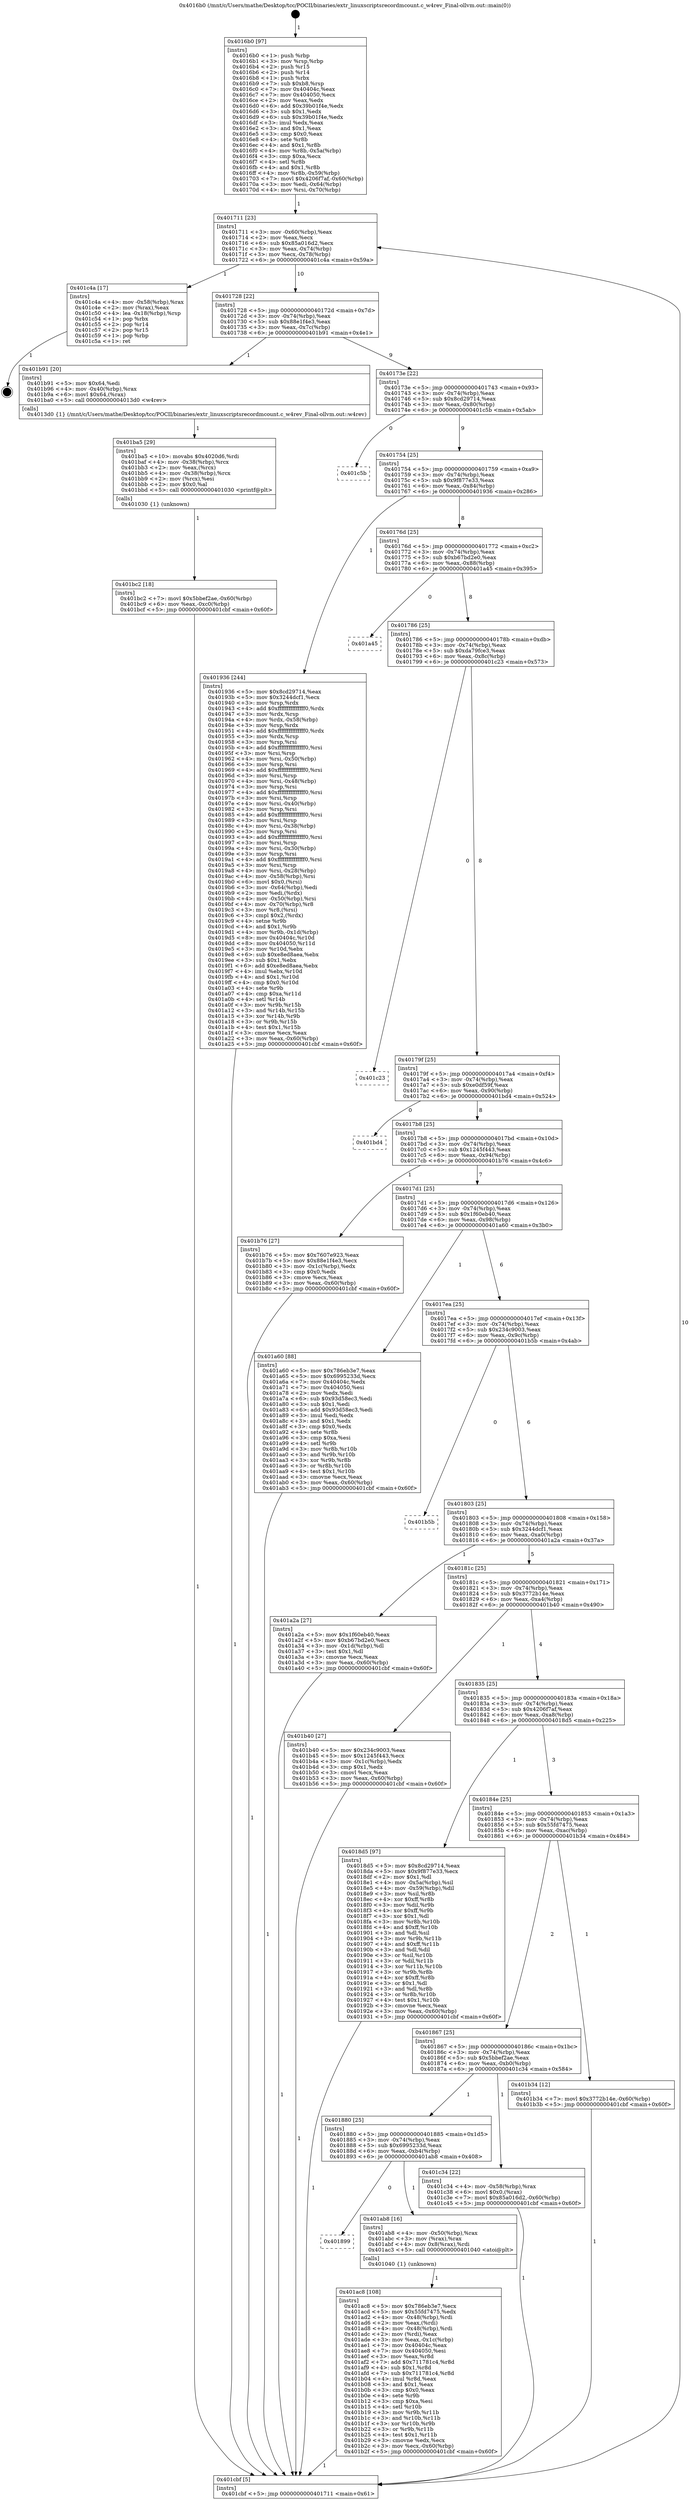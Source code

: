 digraph "0x4016b0" {
  label = "0x4016b0 (/mnt/c/Users/mathe/Desktop/tcc/POCII/binaries/extr_linuxscriptsrecordmcount.c_w4rev_Final-ollvm.out::main(0))"
  labelloc = "t"
  node[shape=record]

  Entry [label="",width=0.3,height=0.3,shape=circle,fillcolor=black,style=filled]
  "0x401711" [label="{
     0x401711 [23]\l
     | [instrs]\l
     &nbsp;&nbsp;0x401711 \<+3\>: mov -0x60(%rbp),%eax\l
     &nbsp;&nbsp;0x401714 \<+2\>: mov %eax,%ecx\l
     &nbsp;&nbsp;0x401716 \<+6\>: sub $0x85a016d2,%ecx\l
     &nbsp;&nbsp;0x40171c \<+3\>: mov %eax,-0x74(%rbp)\l
     &nbsp;&nbsp;0x40171f \<+3\>: mov %ecx,-0x78(%rbp)\l
     &nbsp;&nbsp;0x401722 \<+6\>: je 0000000000401c4a \<main+0x59a\>\l
  }"]
  "0x401c4a" [label="{
     0x401c4a [17]\l
     | [instrs]\l
     &nbsp;&nbsp;0x401c4a \<+4\>: mov -0x58(%rbp),%rax\l
     &nbsp;&nbsp;0x401c4e \<+2\>: mov (%rax),%eax\l
     &nbsp;&nbsp;0x401c50 \<+4\>: lea -0x18(%rbp),%rsp\l
     &nbsp;&nbsp;0x401c54 \<+1\>: pop %rbx\l
     &nbsp;&nbsp;0x401c55 \<+2\>: pop %r14\l
     &nbsp;&nbsp;0x401c57 \<+2\>: pop %r15\l
     &nbsp;&nbsp;0x401c59 \<+1\>: pop %rbp\l
     &nbsp;&nbsp;0x401c5a \<+1\>: ret\l
  }"]
  "0x401728" [label="{
     0x401728 [22]\l
     | [instrs]\l
     &nbsp;&nbsp;0x401728 \<+5\>: jmp 000000000040172d \<main+0x7d\>\l
     &nbsp;&nbsp;0x40172d \<+3\>: mov -0x74(%rbp),%eax\l
     &nbsp;&nbsp;0x401730 \<+5\>: sub $0x88e1f4e3,%eax\l
     &nbsp;&nbsp;0x401735 \<+3\>: mov %eax,-0x7c(%rbp)\l
     &nbsp;&nbsp;0x401738 \<+6\>: je 0000000000401b91 \<main+0x4e1\>\l
  }"]
  Exit [label="",width=0.3,height=0.3,shape=circle,fillcolor=black,style=filled,peripheries=2]
  "0x401b91" [label="{
     0x401b91 [20]\l
     | [instrs]\l
     &nbsp;&nbsp;0x401b91 \<+5\>: mov $0x64,%edi\l
     &nbsp;&nbsp;0x401b96 \<+4\>: mov -0x40(%rbp),%rax\l
     &nbsp;&nbsp;0x401b9a \<+6\>: movl $0x64,(%rax)\l
     &nbsp;&nbsp;0x401ba0 \<+5\>: call 00000000004013d0 \<w4rev\>\l
     | [calls]\l
     &nbsp;&nbsp;0x4013d0 \{1\} (/mnt/c/Users/mathe/Desktop/tcc/POCII/binaries/extr_linuxscriptsrecordmcount.c_w4rev_Final-ollvm.out::w4rev)\l
  }"]
  "0x40173e" [label="{
     0x40173e [22]\l
     | [instrs]\l
     &nbsp;&nbsp;0x40173e \<+5\>: jmp 0000000000401743 \<main+0x93\>\l
     &nbsp;&nbsp;0x401743 \<+3\>: mov -0x74(%rbp),%eax\l
     &nbsp;&nbsp;0x401746 \<+5\>: sub $0x8cd29714,%eax\l
     &nbsp;&nbsp;0x40174b \<+3\>: mov %eax,-0x80(%rbp)\l
     &nbsp;&nbsp;0x40174e \<+6\>: je 0000000000401c5b \<main+0x5ab\>\l
  }"]
  "0x401bc2" [label="{
     0x401bc2 [18]\l
     | [instrs]\l
     &nbsp;&nbsp;0x401bc2 \<+7\>: movl $0x5bbef2ae,-0x60(%rbp)\l
     &nbsp;&nbsp;0x401bc9 \<+6\>: mov %eax,-0xc0(%rbp)\l
     &nbsp;&nbsp;0x401bcf \<+5\>: jmp 0000000000401cbf \<main+0x60f\>\l
  }"]
  "0x401c5b" [label="{
     0x401c5b\l
  }", style=dashed]
  "0x401754" [label="{
     0x401754 [25]\l
     | [instrs]\l
     &nbsp;&nbsp;0x401754 \<+5\>: jmp 0000000000401759 \<main+0xa9\>\l
     &nbsp;&nbsp;0x401759 \<+3\>: mov -0x74(%rbp),%eax\l
     &nbsp;&nbsp;0x40175c \<+5\>: sub $0x9f877e33,%eax\l
     &nbsp;&nbsp;0x401761 \<+6\>: mov %eax,-0x84(%rbp)\l
     &nbsp;&nbsp;0x401767 \<+6\>: je 0000000000401936 \<main+0x286\>\l
  }"]
  "0x401ba5" [label="{
     0x401ba5 [29]\l
     | [instrs]\l
     &nbsp;&nbsp;0x401ba5 \<+10\>: movabs $0x4020d6,%rdi\l
     &nbsp;&nbsp;0x401baf \<+4\>: mov -0x38(%rbp),%rcx\l
     &nbsp;&nbsp;0x401bb3 \<+2\>: mov %eax,(%rcx)\l
     &nbsp;&nbsp;0x401bb5 \<+4\>: mov -0x38(%rbp),%rcx\l
     &nbsp;&nbsp;0x401bb9 \<+2\>: mov (%rcx),%esi\l
     &nbsp;&nbsp;0x401bbb \<+2\>: mov $0x0,%al\l
     &nbsp;&nbsp;0x401bbd \<+5\>: call 0000000000401030 \<printf@plt\>\l
     | [calls]\l
     &nbsp;&nbsp;0x401030 \{1\} (unknown)\l
  }"]
  "0x401936" [label="{
     0x401936 [244]\l
     | [instrs]\l
     &nbsp;&nbsp;0x401936 \<+5\>: mov $0x8cd29714,%eax\l
     &nbsp;&nbsp;0x40193b \<+5\>: mov $0x3244dcf1,%ecx\l
     &nbsp;&nbsp;0x401940 \<+3\>: mov %rsp,%rdx\l
     &nbsp;&nbsp;0x401943 \<+4\>: add $0xfffffffffffffff0,%rdx\l
     &nbsp;&nbsp;0x401947 \<+3\>: mov %rdx,%rsp\l
     &nbsp;&nbsp;0x40194a \<+4\>: mov %rdx,-0x58(%rbp)\l
     &nbsp;&nbsp;0x40194e \<+3\>: mov %rsp,%rdx\l
     &nbsp;&nbsp;0x401951 \<+4\>: add $0xfffffffffffffff0,%rdx\l
     &nbsp;&nbsp;0x401955 \<+3\>: mov %rdx,%rsp\l
     &nbsp;&nbsp;0x401958 \<+3\>: mov %rsp,%rsi\l
     &nbsp;&nbsp;0x40195b \<+4\>: add $0xfffffffffffffff0,%rsi\l
     &nbsp;&nbsp;0x40195f \<+3\>: mov %rsi,%rsp\l
     &nbsp;&nbsp;0x401962 \<+4\>: mov %rsi,-0x50(%rbp)\l
     &nbsp;&nbsp;0x401966 \<+3\>: mov %rsp,%rsi\l
     &nbsp;&nbsp;0x401969 \<+4\>: add $0xfffffffffffffff0,%rsi\l
     &nbsp;&nbsp;0x40196d \<+3\>: mov %rsi,%rsp\l
     &nbsp;&nbsp;0x401970 \<+4\>: mov %rsi,-0x48(%rbp)\l
     &nbsp;&nbsp;0x401974 \<+3\>: mov %rsp,%rsi\l
     &nbsp;&nbsp;0x401977 \<+4\>: add $0xfffffffffffffff0,%rsi\l
     &nbsp;&nbsp;0x40197b \<+3\>: mov %rsi,%rsp\l
     &nbsp;&nbsp;0x40197e \<+4\>: mov %rsi,-0x40(%rbp)\l
     &nbsp;&nbsp;0x401982 \<+3\>: mov %rsp,%rsi\l
     &nbsp;&nbsp;0x401985 \<+4\>: add $0xfffffffffffffff0,%rsi\l
     &nbsp;&nbsp;0x401989 \<+3\>: mov %rsi,%rsp\l
     &nbsp;&nbsp;0x40198c \<+4\>: mov %rsi,-0x38(%rbp)\l
     &nbsp;&nbsp;0x401990 \<+3\>: mov %rsp,%rsi\l
     &nbsp;&nbsp;0x401993 \<+4\>: add $0xfffffffffffffff0,%rsi\l
     &nbsp;&nbsp;0x401997 \<+3\>: mov %rsi,%rsp\l
     &nbsp;&nbsp;0x40199a \<+4\>: mov %rsi,-0x30(%rbp)\l
     &nbsp;&nbsp;0x40199e \<+3\>: mov %rsp,%rsi\l
     &nbsp;&nbsp;0x4019a1 \<+4\>: add $0xfffffffffffffff0,%rsi\l
     &nbsp;&nbsp;0x4019a5 \<+3\>: mov %rsi,%rsp\l
     &nbsp;&nbsp;0x4019a8 \<+4\>: mov %rsi,-0x28(%rbp)\l
     &nbsp;&nbsp;0x4019ac \<+4\>: mov -0x58(%rbp),%rsi\l
     &nbsp;&nbsp;0x4019b0 \<+6\>: movl $0x0,(%rsi)\l
     &nbsp;&nbsp;0x4019b6 \<+3\>: mov -0x64(%rbp),%edi\l
     &nbsp;&nbsp;0x4019b9 \<+2\>: mov %edi,(%rdx)\l
     &nbsp;&nbsp;0x4019bb \<+4\>: mov -0x50(%rbp),%rsi\l
     &nbsp;&nbsp;0x4019bf \<+4\>: mov -0x70(%rbp),%r8\l
     &nbsp;&nbsp;0x4019c3 \<+3\>: mov %r8,(%rsi)\l
     &nbsp;&nbsp;0x4019c6 \<+3\>: cmpl $0x2,(%rdx)\l
     &nbsp;&nbsp;0x4019c9 \<+4\>: setne %r9b\l
     &nbsp;&nbsp;0x4019cd \<+4\>: and $0x1,%r9b\l
     &nbsp;&nbsp;0x4019d1 \<+4\>: mov %r9b,-0x1d(%rbp)\l
     &nbsp;&nbsp;0x4019d5 \<+8\>: mov 0x40404c,%r10d\l
     &nbsp;&nbsp;0x4019dd \<+8\>: mov 0x404050,%r11d\l
     &nbsp;&nbsp;0x4019e5 \<+3\>: mov %r10d,%ebx\l
     &nbsp;&nbsp;0x4019e8 \<+6\>: sub $0xe8ed8aea,%ebx\l
     &nbsp;&nbsp;0x4019ee \<+3\>: sub $0x1,%ebx\l
     &nbsp;&nbsp;0x4019f1 \<+6\>: add $0xe8ed8aea,%ebx\l
     &nbsp;&nbsp;0x4019f7 \<+4\>: imul %ebx,%r10d\l
     &nbsp;&nbsp;0x4019fb \<+4\>: and $0x1,%r10d\l
     &nbsp;&nbsp;0x4019ff \<+4\>: cmp $0x0,%r10d\l
     &nbsp;&nbsp;0x401a03 \<+4\>: sete %r9b\l
     &nbsp;&nbsp;0x401a07 \<+4\>: cmp $0xa,%r11d\l
     &nbsp;&nbsp;0x401a0b \<+4\>: setl %r14b\l
     &nbsp;&nbsp;0x401a0f \<+3\>: mov %r9b,%r15b\l
     &nbsp;&nbsp;0x401a12 \<+3\>: and %r14b,%r15b\l
     &nbsp;&nbsp;0x401a15 \<+3\>: xor %r14b,%r9b\l
     &nbsp;&nbsp;0x401a18 \<+3\>: or %r9b,%r15b\l
     &nbsp;&nbsp;0x401a1b \<+4\>: test $0x1,%r15b\l
     &nbsp;&nbsp;0x401a1f \<+3\>: cmovne %ecx,%eax\l
     &nbsp;&nbsp;0x401a22 \<+3\>: mov %eax,-0x60(%rbp)\l
     &nbsp;&nbsp;0x401a25 \<+5\>: jmp 0000000000401cbf \<main+0x60f\>\l
  }"]
  "0x40176d" [label="{
     0x40176d [25]\l
     | [instrs]\l
     &nbsp;&nbsp;0x40176d \<+5\>: jmp 0000000000401772 \<main+0xc2\>\l
     &nbsp;&nbsp;0x401772 \<+3\>: mov -0x74(%rbp),%eax\l
     &nbsp;&nbsp;0x401775 \<+5\>: sub $0xb67bd2e0,%eax\l
     &nbsp;&nbsp;0x40177a \<+6\>: mov %eax,-0x88(%rbp)\l
     &nbsp;&nbsp;0x401780 \<+6\>: je 0000000000401a45 \<main+0x395\>\l
  }"]
  "0x401ac8" [label="{
     0x401ac8 [108]\l
     | [instrs]\l
     &nbsp;&nbsp;0x401ac8 \<+5\>: mov $0x786eb3e7,%ecx\l
     &nbsp;&nbsp;0x401acd \<+5\>: mov $0x55fd7475,%edx\l
     &nbsp;&nbsp;0x401ad2 \<+4\>: mov -0x48(%rbp),%rdi\l
     &nbsp;&nbsp;0x401ad6 \<+2\>: mov %eax,(%rdi)\l
     &nbsp;&nbsp;0x401ad8 \<+4\>: mov -0x48(%rbp),%rdi\l
     &nbsp;&nbsp;0x401adc \<+2\>: mov (%rdi),%eax\l
     &nbsp;&nbsp;0x401ade \<+3\>: mov %eax,-0x1c(%rbp)\l
     &nbsp;&nbsp;0x401ae1 \<+7\>: mov 0x40404c,%eax\l
     &nbsp;&nbsp;0x401ae8 \<+7\>: mov 0x404050,%esi\l
     &nbsp;&nbsp;0x401aef \<+3\>: mov %eax,%r8d\l
     &nbsp;&nbsp;0x401af2 \<+7\>: add $0x711781c4,%r8d\l
     &nbsp;&nbsp;0x401af9 \<+4\>: sub $0x1,%r8d\l
     &nbsp;&nbsp;0x401afd \<+7\>: sub $0x711781c4,%r8d\l
     &nbsp;&nbsp;0x401b04 \<+4\>: imul %r8d,%eax\l
     &nbsp;&nbsp;0x401b08 \<+3\>: and $0x1,%eax\l
     &nbsp;&nbsp;0x401b0b \<+3\>: cmp $0x0,%eax\l
     &nbsp;&nbsp;0x401b0e \<+4\>: sete %r9b\l
     &nbsp;&nbsp;0x401b12 \<+3\>: cmp $0xa,%esi\l
     &nbsp;&nbsp;0x401b15 \<+4\>: setl %r10b\l
     &nbsp;&nbsp;0x401b19 \<+3\>: mov %r9b,%r11b\l
     &nbsp;&nbsp;0x401b1c \<+3\>: and %r10b,%r11b\l
     &nbsp;&nbsp;0x401b1f \<+3\>: xor %r10b,%r9b\l
     &nbsp;&nbsp;0x401b22 \<+3\>: or %r9b,%r11b\l
     &nbsp;&nbsp;0x401b25 \<+4\>: test $0x1,%r11b\l
     &nbsp;&nbsp;0x401b29 \<+3\>: cmovne %edx,%ecx\l
     &nbsp;&nbsp;0x401b2c \<+3\>: mov %ecx,-0x60(%rbp)\l
     &nbsp;&nbsp;0x401b2f \<+5\>: jmp 0000000000401cbf \<main+0x60f\>\l
  }"]
  "0x401a45" [label="{
     0x401a45\l
  }", style=dashed]
  "0x401786" [label="{
     0x401786 [25]\l
     | [instrs]\l
     &nbsp;&nbsp;0x401786 \<+5\>: jmp 000000000040178b \<main+0xdb\>\l
     &nbsp;&nbsp;0x40178b \<+3\>: mov -0x74(%rbp),%eax\l
     &nbsp;&nbsp;0x40178e \<+5\>: sub $0xda79fce3,%eax\l
     &nbsp;&nbsp;0x401793 \<+6\>: mov %eax,-0x8c(%rbp)\l
     &nbsp;&nbsp;0x401799 \<+6\>: je 0000000000401c23 \<main+0x573\>\l
  }"]
  "0x401899" [label="{
     0x401899\l
  }", style=dashed]
  "0x401c23" [label="{
     0x401c23\l
  }", style=dashed]
  "0x40179f" [label="{
     0x40179f [25]\l
     | [instrs]\l
     &nbsp;&nbsp;0x40179f \<+5\>: jmp 00000000004017a4 \<main+0xf4\>\l
     &nbsp;&nbsp;0x4017a4 \<+3\>: mov -0x74(%rbp),%eax\l
     &nbsp;&nbsp;0x4017a7 \<+5\>: sub $0xe0df59f,%eax\l
     &nbsp;&nbsp;0x4017ac \<+6\>: mov %eax,-0x90(%rbp)\l
     &nbsp;&nbsp;0x4017b2 \<+6\>: je 0000000000401bd4 \<main+0x524\>\l
  }"]
  "0x401ab8" [label="{
     0x401ab8 [16]\l
     | [instrs]\l
     &nbsp;&nbsp;0x401ab8 \<+4\>: mov -0x50(%rbp),%rax\l
     &nbsp;&nbsp;0x401abc \<+3\>: mov (%rax),%rax\l
     &nbsp;&nbsp;0x401abf \<+4\>: mov 0x8(%rax),%rdi\l
     &nbsp;&nbsp;0x401ac3 \<+5\>: call 0000000000401040 \<atoi@plt\>\l
     | [calls]\l
     &nbsp;&nbsp;0x401040 \{1\} (unknown)\l
  }"]
  "0x401bd4" [label="{
     0x401bd4\l
  }", style=dashed]
  "0x4017b8" [label="{
     0x4017b8 [25]\l
     | [instrs]\l
     &nbsp;&nbsp;0x4017b8 \<+5\>: jmp 00000000004017bd \<main+0x10d\>\l
     &nbsp;&nbsp;0x4017bd \<+3\>: mov -0x74(%rbp),%eax\l
     &nbsp;&nbsp;0x4017c0 \<+5\>: sub $0x1245f443,%eax\l
     &nbsp;&nbsp;0x4017c5 \<+6\>: mov %eax,-0x94(%rbp)\l
     &nbsp;&nbsp;0x4017cb \<+6\>: je 0000000000401b76 \<main+0x4c6\>\l
  }"]
  "0x401880" [label="{
     0x401880 [25]\l
     | [instrs]\l
     &nbsp;&nbsp;0x401880 \<+5\>: jmp 0000000000401885 \<main+0x1d5\>\l
     &nbsp;&nbsp;0x401885 \<+3\>: mov -0x74(%rbp),%eax\l
     &nbsp;&nbsp;0x401888 \<+5\>: sub $0x6995233d,%eax\l
     &nbsp;&nbsp;0x40188d \<+6\>: mov %eax,-0xb4(%rbp)\l
     &nbsp;&nbsp;0x401893 \<+6\>: je 0000000000401ab8 \<main+0x408\>\l
  }"]
  "0x401b76" [label="{
     0x401b76 [27]\l
     | [instrs]\l
     &nbsp;&nbsp;0x401b76 \<+5\>: mov $0x7607e923,%eax\l
     &nbsp;&nbsp;0x401b7b \<+5\>: mov $0x88e1f4e3,%ecx\l
     &nbsp;&nbsp;0x401b80 \<+3\>: mov -0x1c(%rbp),%edx\l
     &nbsp;&nbsp;0x401b83 \<+3\>: cmp $0x0,%edx\l
     &nbsp;&nbsp;0x401b86 \<+3\>: cmove %ecx,%eax\l
     &nbsp;&nbsp;0x401b89 \<+3\>: mov %eax,-0x60(%rbp)\l
     &nbsp;&nbsp;0x401b8c \<+5\>: jmp 0000000000401cbf \<main+0x60f\>\l
  }"]
  "0x4017d1" [label="{
     0x4017d1 [25]\l
     | [instrs]\l
     &nbsp;&nbsp;0x4017d1 \<+5\>: jmp 00000000004017d6 \<main+0x126\>\l
     &nbsp;&nbsp;0x4017d6 \<+3\>: mov -0x74(%rbp),%eax\l
     &nbsp;&nbsp;0x4017d9 \<+5\>: sub $0x1f60eb40,%eax\l
     &nbsp;&nbsp;0x4017de \<+6\>: mov %eax,-0x98(%rbp)\l
     &nbsp;&nbsp;0x4017e4 \<+6\>: je 0000000000401a60 \<main+0x3b0\>\l
  }"]
  "0x401c34" [label="{
     0x401c34 [22]\l
     | [instrs]\l
     &nbsp;&nbsp;0x401c34 \<+4\>: mov -0x58(%rbp),%rax\l
     &nbsp;&nbsp;0x401c38 \<+6\>: movl $0x0,(%rax)\l
     &nbsp;&nbsp;0x401c3e \<+7\>: movl $0x85a016d2,-0x60(%rbp)\l
     &nbsp;&nbsp;0x401c45 \<+5\>: jmp 0000000000401cbf \<main+0x60f\>\l
  }"]
  "0x401a60" [label="{
     0x401a60 [88]\l
     | [instrs]\l
     &nbsp;&nbsp;0x401a60 \<+5\>: mov $0x786eb3e7,%eax\l
     &nbsp;&nbsp;0x401a65 \<+5\>: mov $0x6995233d,%ecx\l
     &nbsp;&nbsp;0x401a6a \<+7\>: mov 0x40404c,%edx\l
     &nbsp;&nbsp;0x401a71 \<+7\>: mov 0x404050,%esi\l
     &nbsp;&nbsp;0x401a78 \<+2\>: mov %edx,%edi\l
     &nbsp;&nbsp;0x401a7a \<+6\>: sub $0x93d58ec3,%edi\l
     &nbsp;&nbsp;0x401a80 \<+3\>: sub $0x1,%edi\l
     &nbsp;&nbsp;0x401a83 \<+6\>: add $0x93d58ec3,%edi\l
     &nbsp;&nbsp;0x401a89 \<+3\>: imul %edi,%edx\l
     &nbsp;&nbsp;0x401a8c \<+3\>: and $0x1,%edx\l
     &nbsp;&nbsp;0x401a8f \<+3\>: cmp $0x0,%edx\l
     &nbsp;&nbsp;0x401a92 \<+4\>: sete %r8b\l
     &nbsp;&nbsp;0x401a96 \<+3\>: cmp $0xa,%esi\l
     &nbsp;&nbsp;0x401a99 \<+4\>: setl %r9b\l
     &nbsp;&nbsp;0x401a9d \<+3\>: mov %r8b,%r10b\l
     &nbsp;&nbsp;0x401aa0 \<+3\>: and %r9b,%r10b\l
     &nbsp;&nbsp;0x401aa3 \<+3\>: xor %r9b,%r8b\l
     &nbsp;&nbsp;0x401aa6 \<+3\>: or %r8b,%r10b\l
     &nbsp;&nbsp;0x401aa9 \<+4\>: test $0x1,%r10b\l
     &nbsp;&nbsp;0x401aad \<+3\>: cmovne %ecx,%eax\l
     &nbsp;&nbsp;0x401ab0 \<+3\>: mov %eax,-0x60(%rbp)\l
     &nbsp;&nbsp;0x401ab3 \<+5\>: jmp 0000000000401cbf \<main+0x60f\>\l
  }"]
  "0x4017ea" [label="{
     0x4017ea [25]\l
     | [instrs]\l
     &nbsp;&nbsp;0x4017ea \<+5\>: jmp 00000000004017ef \<main+0x13f\>\l
     &nbsp;&nbsp;0x4017ef \<+3\>: mov -0x74(%rbp),%eax\l
     &nbsp;&nbsp;0x4017f2 \<+5\>: sub $0x234c9003,%eax\l
     &nbsp;&nbsp;0x4017f7 \<+6\>: mov %eax,-0x9c(%rbp)\l
     &nbsp;&nbsp;0x4017fd \<+6\>: je 0000000000401b5b \<main+0x4ab\>\l
  }"]
  "0x401867" [label="{
     0x401867 [25]\l
     | [instrs]\l
     &nbsp;&nbsp;0x401867 \<+5\>: jmp 000000000040186c \<main+0x1bc\>\l
     &nbsp;&nbsp;0x40186c \<+3\>: mov -0x74(%rbp),%eax\l
     &nbsp;&nbsp;0x40186f \<+5\>: sub $0x5bbef2ae,%eax\l
     &nbsp;&nbsp;0x401874 \<+6\>: mov %eax,-0xb0(%rbp)\l
     &nbsp;&nbsp;0x40187a \<+6\>: je 0000000000401c34 \<main+0x584\>\l
  }"]
  "0x401b5b" [label="{
     0x401b5b\l
  }", style=dashed]
  "0x401803" [label="{
     0x401803 [25]\l
     | [instrs]\l
     &nbsp;&nbsp;0x401803 \<+5\>: jmp 0000000000401808 \<main+0x158\>\l
     &nbsp;&nbsp;0x401808 \<+3\>: mov -0x74(%rbp),%eax\l
     &nbsp;&nbsp;0x40180b \<+5\>: sub $0x3244dcf1,%eax\l
     &nbsp;&nbsp;0x401810 \<+6\>: mov %eax,-0xa0(%rbp)\l
     &nbsp;&nbsp;0x401816 \<+6\>: je 0000000000401a2a \<main+0x37a\>\l
  }"]
  "0x401b34" [label="{
     0x401b34 [12]\l
     | [instrs]\l
     &nbsp;&nbsp;0x401b34 \<+7\>: movl $0x3772b14e,-0x60(%rbp)\l
     &nbsp;&nbsp;0x401b3b \<+5\>: jmp 0000000000401cbf \<main+0x60f\>\l
  }"]
  "0x401a2a" [label="{
     0x401a2a [27]\l
     | [instrs]\l
     &nbsp;&nbsp;0x401a2a \<+5\>: mov $0x1f60eb40,%eax\l
     &nbsp;&nbsp;0x401a2f \<+5\>: mov $0xb67bd2e0,%ecx\l
     &nbsp;&nbsp;0x401a34 \<+3\>: mov -0x1d(%rbp),%dl\l
     &nbsp;&nbsp;0x401a37 \<+3\>: test $0x1,%dl\l
     &nbsp;&nbsp;0x401a3a \<+3\>: cmovne %ecx,%eax\l
     &nbsp;&nbsp;0x401a3d \<+3\>: mov %eax,-0x60(%rbp)\l
     &nbsp;&nbsp;0x401a40 \<+5\>: jmp 0000000000401cbf \<main+0x60f\>\l
  }"]
  "0x40181c" [label="{
     0x40181c [25]\l
     | [instrs]\l
     &nbsp;&nbsp;0x40181c \<+5\>: jmp 0000000000401821 \<main+0x171\>\l
     &nbsp;&nbsp;0x401821 \<+3\>: mov -0x74(%rbp),%eax\l
     &nbsp;&nbsp;0x401824 \<+5\>: sub $0x3772b14e,%eax\l
     &nbsp;&nbsp;0x401829 \<+6\>: mov %eax,-0xa4(%rbp)\l
     &nbsp;&nbsp;0x40182f \<+6\>: je 0000000000401b40 \<main+0x490\>\l
  }"]
  "0x4016b0" [label="{
     0x4016b0 [97]\l
     | [instrs]\l
     &nbsp;&nbsp;0x4016b0 \<+1\>: push %rbp\l
     &nbsp;&nbsp;0x4016b1 \<+3\>: mov %rsp,%rbp\l
     &nbsp;&nbsp;0x4016b4 \<+2\>: push %r15\l
     &nbsp;&nbsp;0x4016b6 \<+2\>: push %r14\l
     &nbsp;&nbsp;0x4016b8 \<+1\>: push %rbx\l
     &nbsp;&nbsp;0x4016b9 \<+7\>: sub $0xb8,%rsp\l
     &nbsp;&nbsp;0x4016c0 \<+7\>: mov 0x40404c,%eax\l
     &nbsp;&nbsp;0x4016c7 \<+7\>: mov 0x404050,%ecx\l
     &nbsp;&nbsp;0x4016ce \<+2\>: mov %eax,%edx\l
     &nbsp;&nbsp;0x4016d0 \<+6\>: add $0x39b01f4e,%edx\l
     &nbsp;&nbsp;0x4016d6 \<+3\>: sub $0x1,%edx\l
     &nbsp;&nbsp;0x4016d9 \<+6\>: sub $0x39b01f4e,%edx\l
     &nbsp;&nbsp;0x4016df \<+3\>: imul %edx,%eax\l
     &nbsp;&nbsp;0x4016e2 \<+3\>: and $0x1,%eax\l
     &nbsp;&nbsp;0x4016e5 \<+3\>: cmp $0x0,%eax\l
     &nbsp;&nbsp;0x4016e8 \<+4\>: sete %r8b\l
     &nbsp;&nbsp;0x4016ec \<+4\>: and $0x1,%r8b\l
     &nbsp;&nbsp;0x4016f0 \<+4\>: mov %r8b,-0x5a(%rbp)\l
     &nbsp;&nbsp;0x4016f4 \<+3\>: cmp $0xa,%ecx\l
     &nbsp;&nbsp;0x4016f7 \<+4\>: setl %r8b\l
     &nbsp;&nbsp;0x4016fb \<+4\>: and $0x1,%r8b\l
     &nbsp;&nbsp;0x4016ff \<+4\>: mov %r8b,-0x59(%rbp)\l
     &nbsp;&nbsp;0x401703 \<+7\>: movl $0x4206f7af,-0x60(%rbp)\l
     &nbsp;&nbsp;0x40170a \<+3\>: mov %edi,-0x64(%rbp)\l
     &nbsp;&nbsp;0x40170d \<+4\>: mov %rsi,-0x70(%rbp)\l
  }"]
  "0x401b40" [label="{
     0x401b40 [27]\l
     | [instrs]\l
     &nbsp;&nbsp;0x401b40 \<+5\>: mov $0x234c9003,%eax\l
     &nbsp;&nbsp;0x401b45 \<+5\>: mov $0x1245f443,%ecx\l
     &nbsp;&nbsp;0x401b4a \<+3\>: mov -0x1c(%rbp),%edx\l
     &nbsp;&nbsp;0x401b4d \<+3\>: cmp $0x1,%edx\l
     &nbsp;&nbsp;0x401b50 \<+3\>: cmovl %ecx,%eax\l
     &nbsp;&nbsp;0x401b53 \<+3\>: mov %eax,-0x60(%rbp)\l
     &nbsp;&nbsp;0x401b56 \<+5\>: jmp 0000000000401cbf \<main+0x60f\>\l
  }"]
  "0x401835" [label="{
     0x401835 [25]\l
     | [instrs]\l
     &nbsp;&nbsp;0x401835 \<+5\>: jmp 000000000040183a \<main+0x18a\>\l
     &nbsp;&nbsp;0x40183a \<+3\>: mov -0x74(%rbp),%eax\l
     &nbsp;&nbsp;0x40183d \<+5\>: sub $0x4206f7af,%eax\l
     &nbsp;&nbsp;0x401842 \<+6\>: mov %eax,-0xa8(%rbp)\l
     &nbsp;&nbsp;0x401848 \<+6\>: je 00000000004018d5 \<main+0x225\>\l
  }"]
  "0x401cbf" [label="{
     0x401cbf [5]\l
     | [instrs]\l
     &nbsp;&nbsp;0x401cbf \<+5\>: jmp 0000000000401711 \<main+0x61\>\l
  }"]
  "0x4018d5" [label="{
     0x4018d5 [97]\l
     | [instrs]\l
     &nbsp;&nbsp;0x4018d5 \<+5\>: mov $0x8cd29714,%eax\l
     &nbsp;&nbsp;0x4018da \<+5\>: mov $0x9f877e33,%ecx\l
     &nbsp;&nbsp;0x4018df \<+2\>: mov $0x1,%dl\l
     &nbsp;&nbsp;0x4018e1 \<+4\>: mov -0x5a(%rbp),%sil\l
     &nbsp;&nbsp;0x4018e5 \<+4\>: mov -0x59(%rbp),%dil\l
     &nbsp;&nbsp;0x4018e9 \<+3\>: mov %sil,%r8b\l
     &nbsp;&nbsp;0x4018ec \<+4\>: xor $0xff,%r8b\l
     &nbsp;&nbsp;0x4018f0 \<+3\>: mov %dil,%r9b\l
     &nbsp;&nbsp;0x4018f3 \<+4\>: xor $0xff,%r9b\l
     &nbsp;&nbsp;0x4018f7 \<+3\>: xor $0x1,%dl\l
     &nbsp;&nbsp;0x4018fa \<+3\>: mov %r8b,%r10b\l
     &nbsp;&nbsp;0x4018fd \<+4\>: and $0xff,%r10b\l
     &nbsp;&nbsp;0x401901 \<+3\>: and %dl,%sil\l
     &nbsp;&nbsp;0x401904 \<+3\>: mov %r9b,%r11b\l
     &nbsp;&nbsp;0x401907 \<+4\>: and $0xff,%r11b\l
     &nbsp;&nbsp;0x40190b \<+3\>: and %dl,%dil\l
     &nbsp;&nbsp;0x40190e \<+3\>: or %sil,%r10b\l
     &nbsp;&nbsp;0x401911 \<+3\>: or %dil,%r11b\l
     &nbsp;&nbsp;0x401914 \<+3\>: xor %r11b,%r10b\l
     &nbsp;&nbsp;0x401917 \<+3\>: or %r9b,%r8b\l
     &nbsp;&nbsp;0x40191a \<+4\>: xor $0xff,%r8b\l
     &nbsp;&nbsp;0x40191e \<+3\>: or $0x1,%dl\l
     &nbsp;&nbsp;0x401921 \<+3\>: and %dl,%r8b\l
     &nbsp;&nbsp;0x401924 \<+3\>: or %r8b,%r10b\l
     &nbsp;&nbsp;0x401927 \<+4\>: test $0x1,%r10b\l
     &nbsp;&nbsp;0x40192b \<+3\>: cmovne %ecx,%eax\l
     &nbsp;&nbsp;0x40192e \<+3\>: mov %eax,-0x60(%rbp)\l
     &nbsp;&nbsp;0x401931 \<+5\>: jmp 0000000000401cbf \<main+0x60f\>\l
  }"]
  "0x40184e" [label="{
     0x40184e [25]\l
     | [instrs]\l
     &nbsp;&nbsp;0x40184e \<+5\>: jmp 0000000000401853 \<main+0x1a3\>\l
     &nbsp;&nbsp;0x401853 \<+3\>: mov -0x74(%rbp),%eax\l
     &nbsp;&nbsp;0x401856 \<+5\>: sub $0x55fd7475,%eax\l
     &nbsp;&nbsp;0x40185b \<+6\>: mov %eax,-0xac(%rbp)\l
     &nbsp;&nbsp;0x401861 \<+6\>: je 0000000000401b34 \<main+0x484\>\l
  }"]
  Entry -> "0x4016b0" [label=" 1"]
  "0x401711" -> "0x401c4a" [label=" 1"]
  "0x401711" -> "0x401728" [label=" 10"]
  "0x401c4a" -> Exit [label=" 1"]
  "0x401728" -> "0x401b91" [label=" 1"]
  "0x401728" -> "0x40173e" [label=" 9"]
  "0x401c34" -> "0x401cbf" [label=" 1"]
  "0x40173e" -> "0x401c5b" [label=" 0"]
  "0x40173e" -> "0x401754" [label=" 9"]
  "0x401bc2" -> "0x401cbf" [label=" 1"]
  "0x401754" -> "0x401936" [label=" 1"]
  "0x401754" -> "0x40176d" [label=" 8"]
  "0x401ba5" -> "0x401bc2" [label=" 1"]
  "0x40176d" -> "0x401a45" [label=" 0"]
  "0x40176d" -> "0x401786" [label=" 8"]
  "0x401b91" -> "0x401ba5" [label=" 1"]
  "0x401786" -> "0x401c23" [label=" 0"]
  "0x401786" -> "0x40179f" [label=" 8"]
  "0x401b76" -> "0x401cbf" [label=" 1"]
  "0x40179f" -> "0x401bd4" [label=" 0"]
  "0x40179f" -> "0x4017b8" [label=" 8"]
  "0x401b40" -> "0x401cbf" [label=" 1"]
  "0x4017b8" -> "0x401b76" [label=" 1"]
  "0x4017b8" -> "0x4017d1" [label=" 7"]
  "0x401ac8" -> "0x401cbf" [label=" 1"]
  "0x4017d1" -> "0x401a60" [label=" 1"]
  "0x4017d1" -> "0x4017ea" [label=" 6"]
  "0x401ab8" -> "0x401ac8" [label=" 1"]
  "0x4017ea" -> "0x401b5b" [label=" 0"]
  "0x4017ea" -> "0x401803" [label=" 6"]
  "0x401880" -> "0x401ab8" [label=" 1"]
  "0x401803" -> "0x401a2a" [label=" 1"]
  "0x401803" -> "0x40181c" [label=" 5"]
  "0x401b34" -> "0x401cbf" [label=" 1"]
  "0x40181c" -> "0x401b40" [label=" 1"]
  "0x40181c" -> "0x401835" [label=" 4"]
  "0x401880" -> "0x401899" [label=" 0"]
  "0x401835" -> "0x4018d5" [label=" 1"]
  "0x401835" -> "0x40184e" [label=" 3"]
  "0x4018d5" -> "0x401cbf" [label=" 1"]
  "0x4016b0" -> "0x401711" [label=" 1"]
  "0x401cbf" -> "0x401711" [label=" 10"]
  "0x401867" -> "0x401c34" [label=" 1"]
  "0x401936" -> "0x401cbf" [label=" 1"]
  "0x401a2a" -> "0x401cbf" [label=" 1"]
  "0x401a60" -> "0x401cbf" [label=" 1"]
  "0x401867" -> "0x401880" [label=" 1"]
  "0x40184e" -> "0x401b34" [label=" 1"]
  "0x40184e" -> "0x401867" [label=" 2"]
}
